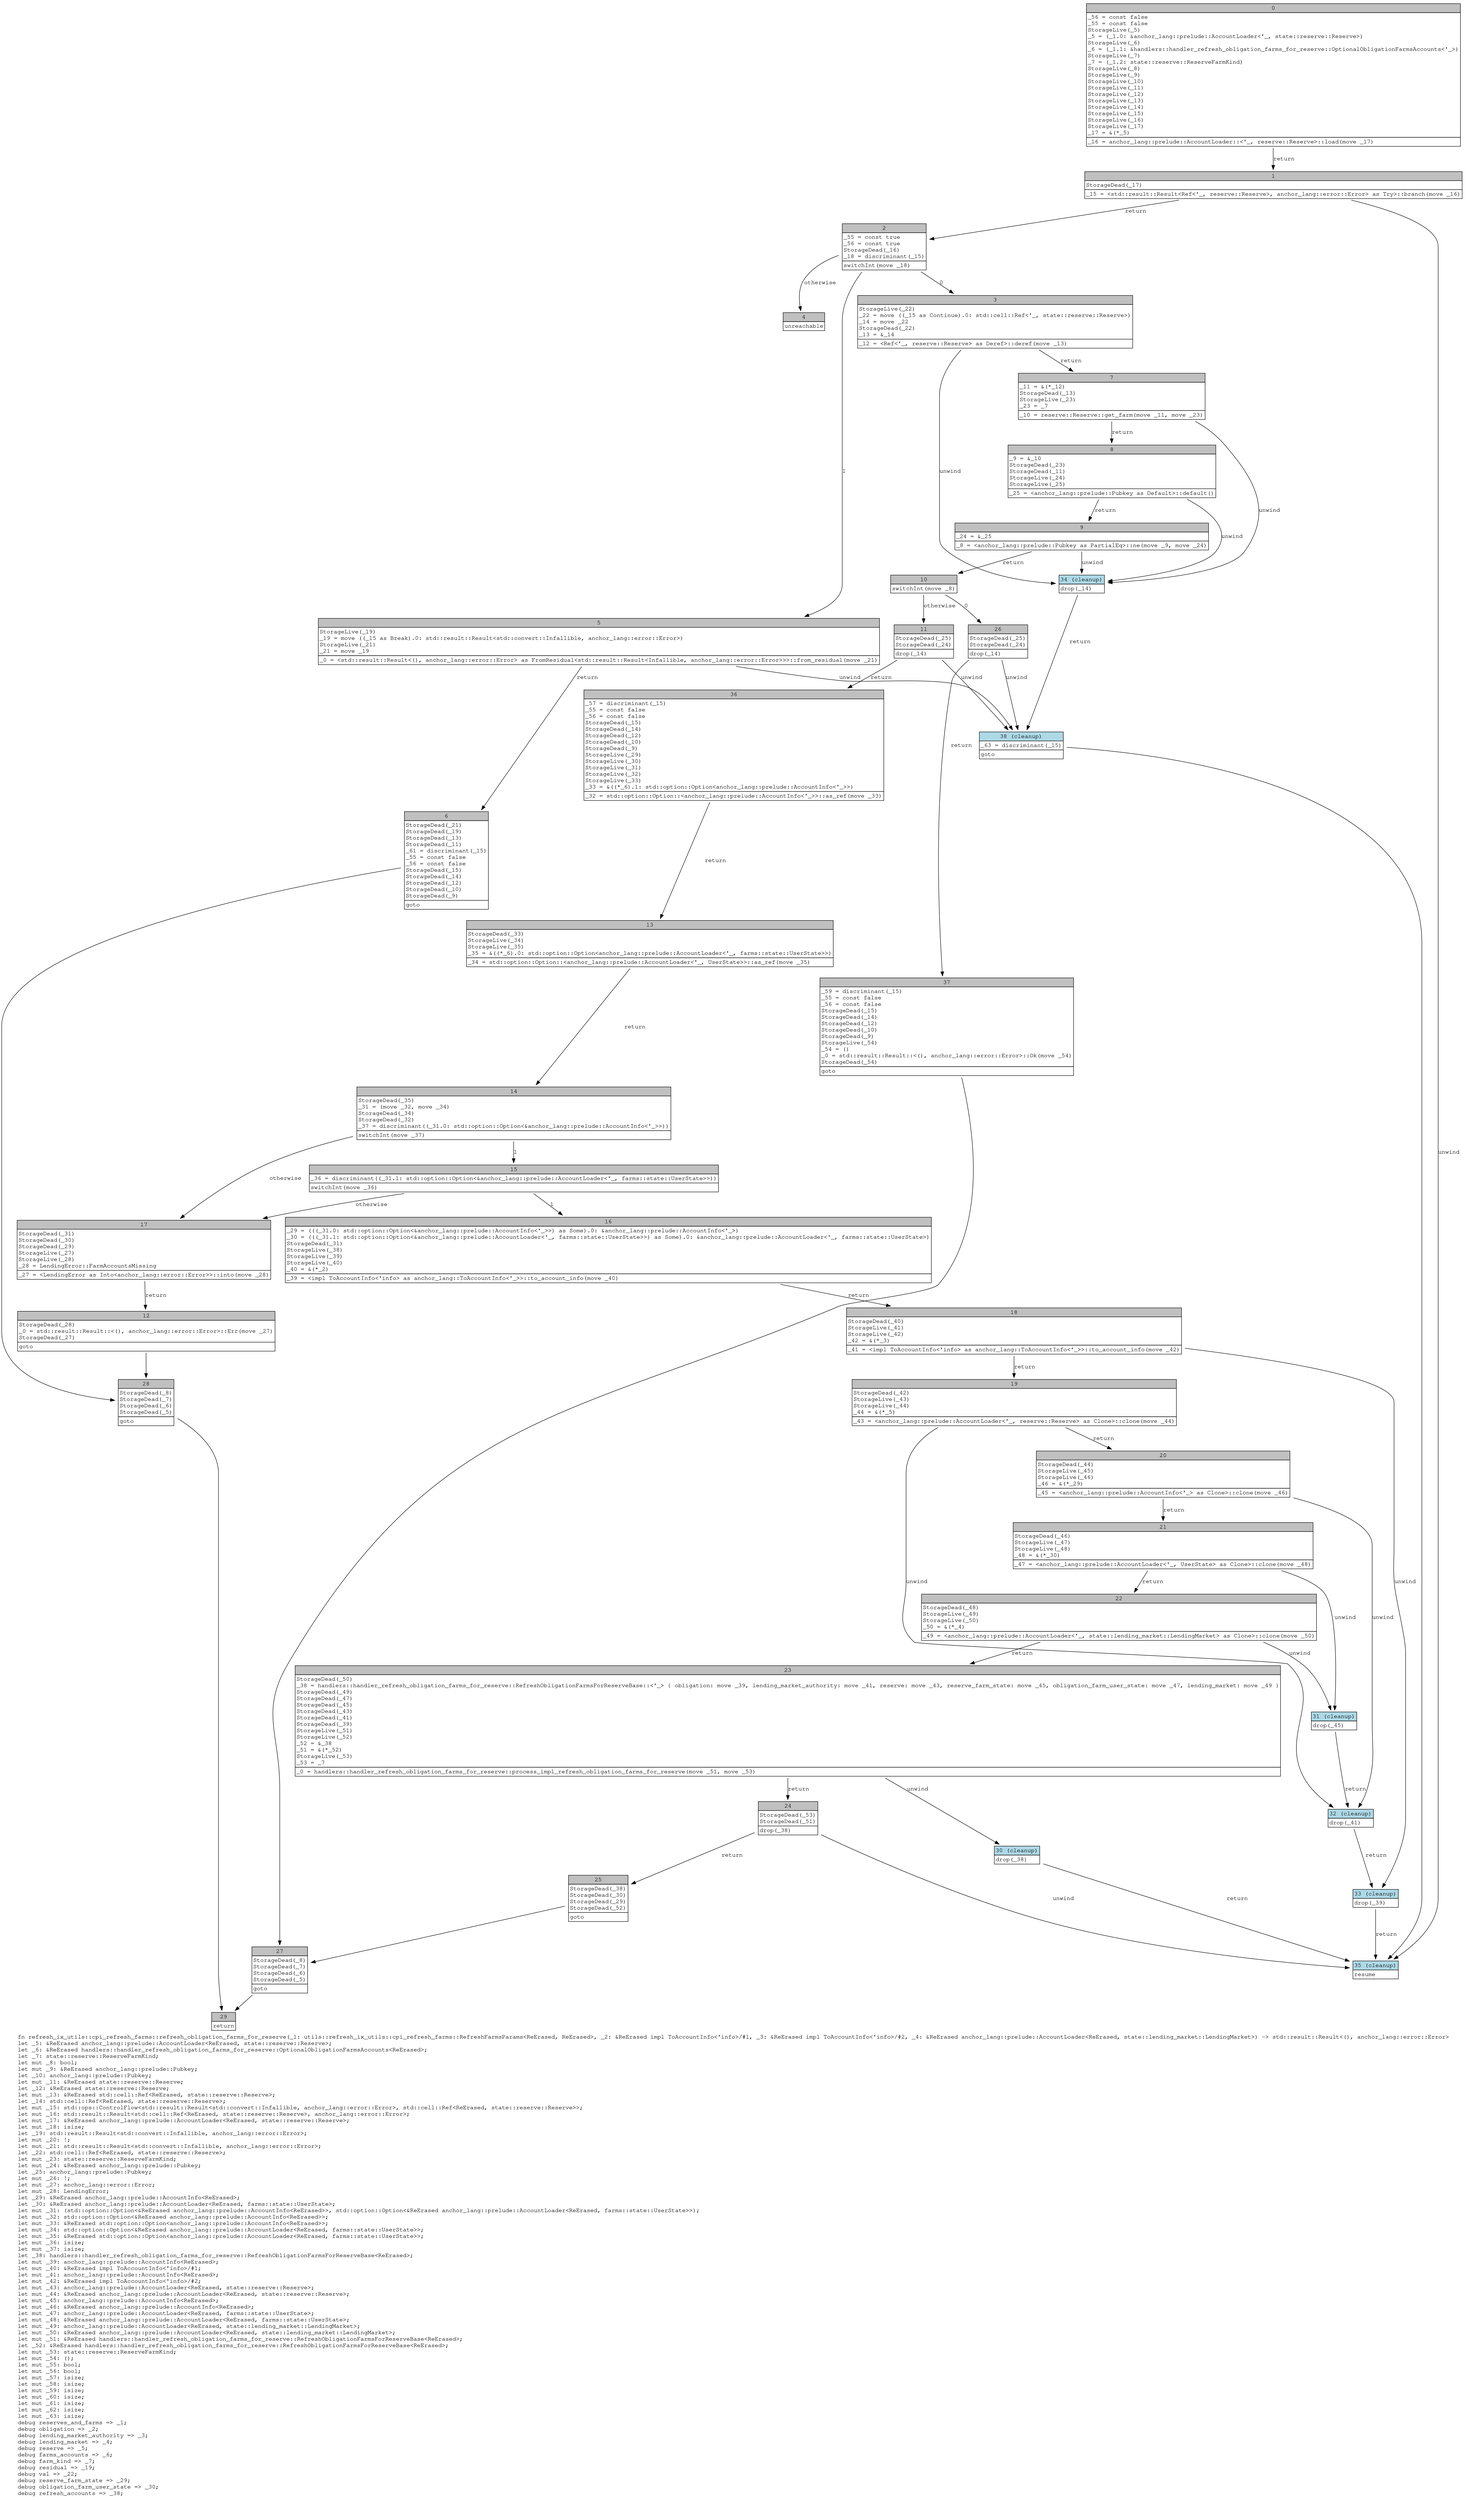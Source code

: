 digraph Mir_0_2738 {
    graph [fontname="Courier, monospace"];
    node [fontname="Courier, monospace"];
    edge [fontname="Courier, monospace"];
    label=<fn refresh_ix_utils::cpi_refresh_farms::refresh_obligation_farms_for_reserve(_1: utils::refresh_ix_utils::cpi_refresh_farms::RefreshFarmsParams&lt;ReErased, ReErased&gt;, _2: &amp;ReErased impl ToAccountInfo&lt;'info&gt;/#1, _3: &amp;ReErased impl ToAccountInfo&lt;'info&gt;/#2, _4: &amp;ReErased anchor_lang::prelude::AccountLoader&lt;ReErased, state::lending_market::LendingMarket&gt;) -&gt; std::result::Result&lt;(), anchor_lang::error::Error&gt;<br align="left"/>let _5: &amp;ReErased anchor_lang::prelude::AccountLoader&lt;ReErased, state::reserve::Reserve&gt;;<br align="left"/>let _6: &amp;ReErased handlers::handler_refresh_obligation_farms_for_reserve::OptionalObligationFarmsAccounts&lt;ReErased&gt;;<br align="left"/>let _7: state::reserve::ReserveFarmKind;<br align="left"/>let mut _8: bool;<br align="left"/>let mut _9: &amp;ReErased anchor_lang::prelude::Pubkey;<br align="left"/>let _10: anchor_lang::prelude::Pubkey;<br align="left"/>let mut _11: &amp;ReErased state::reserve::Reserve;<br align="left"/>let _12: &amp;ReErased state::reserve::Reserve;<br align="left"/>let mut _13: &amp;ReErased std::cell::Ref&lt;ReErased, state::reserve::Reserve&gt;;<br align="left"/>let _14: std::cell::Ref&lt;ReErased, state::reserve::Reserve&gt;;<br align="left"/>let mut _15: std::ops::ControlFlow&lt;std::result::Result&lt;std::convert::Infallible, anchor_lang::error::Error&gt;, std::cell::Ref&lt;ReErased, state::reserve::Reserve&gt;&gt;;<br align="left"/>let mut _16: std::result::Result&lt;std::cell::Ref&lt;ReErased, state::reserve::Reserve&gt;, anchor_lang::error::Error&gt;;<br align="left"/>let mut _17: &amp;ReErased anchor_lang::prelude::AccountLoader&lt;ReErased, state::reserve::Reserve&gt;;<br align="left"/>let mut _18: isize;<br align="left"/>let _19: std::result::Result&lt;std::convert::Infallible, anchor_lang::error::Error&gt;;<br align="left"/>let mut _20: !;<br align="left"/>let mut _21: std::result::Result&lt;std::convert::Infallible, anchor_lang::error::Error&gt;;<br align="left"/>let _22: std::cell::Ref&lt;ReErased, state::reserve::Reserve&gt;;<br align="left"/>let mut _23: state::reserve::ReserveFarmKind;<br align="left"/>let mut _24: &amp;ReErased anchor_lang::prelude::Pubkey;<br align="left"/>let _25: anchor_lang::prelude::Pubkey;<br align="left"/>let mut _26: !;<br align="left"/>let mut _27: anchor_lang::error::Error;<br align="left"/>let mut _28: LendingError;<br align="left"/>let _29: &amp;ReErased anchor_lang::prelude::AccountInfo&lt;ReErased&gt;;<br align="left"/>let _30: &amp;ReErased anchor_lang::prelude::AccountLoader&lt;ReErased, farms::state::UserState&gt;;<br align="left"/>let mut _31: (std::option::Option&lt;&amp;ReErased anchor_lang::prelude::AccountInfo&lt;ReErased&gt;&gt;, std::option::Option&lt;&amp;ReErased anchor_lang::prelude::AccountLoader&lt;ReErased, farms::state::UserState&gt;&gt;);<br align="left"/>let mut _32: std::option::Option&lt;&amp;ReErased anchor_lang::prelude::AccountInfo&lt;ReErased&gt;&gt;;<br align="left"/>let mut _33: &amp;ReErased std::option::Option&lt;anchor_lang::prelude::AccountInfo&lt;ReErased&gt;&gt;;<br align="left"/>let mut _34: std::option::Option&lt;&amp;ReErased anchor_lang::prelude::AccountLoader&lt;ReErased, farms::state::UserState&gt;&gt;;<br align="left"/>let mut _35: &amp;ReErased std::option::Option&lt;anchor_lang::prelude::AccountLoader&lt;ReErased, farms::state::UserState&gt;&gt;;<br align="left"/>let mut _36: isize;<br align="left"/>let mut _37: isize;<br align="left"/>let _38: handlers::handler_refresh_obligation_farms_for_reserve::RefreshObligationFarmsForReserveBase&lt;ReErased&gt;;<br align="left"/>let mut _39: anchor_lang::prelude::AccountInfo&lt;ReErased&gt;;<br align="left"/>let mut _40: &amp;ReErased impl ToAccountInfo&lt;'info&gt;/#1;<br align="left"/>let mut _41: anchor_lang::prelude::AccountInfo&lt;ReErased&gt;;<br align="left"/>let mut _42: &amp;ReErased impl ToAccountInfo&lt;'info&gt;/#2;<br align="left"/>let mut _43: anchor_lang::prelude::AccountLoader&lt;ReErased, state::reserve::Reserve&gt;;<br align="left"/>let mut _44: &amp;ReErased anchor_lang::prelude::AccountLoader&lt;ReErased, state::reserve::Reserve&gt;;<br align="left"/>let mut _45: anchor_lang::prelude::AccountInfo&lt;ReErased&gt;;<br align="left"/>let mut _46: &amp;ReErased anchor_lang::prelude::AccountInfo&lt;ReErased&gt;;<br align="left"/>let mut _47: anchor_lang::prelude::AccountLoader&lt;ReErased, farms::state::UserState&gt;;<br align="left"/>let mut _48: &amp;ReErased anchor_lang::prelude::AccountLoader&lt;ReErased, farms::state::UserState&gt;;<br align="left"/>let mut _49: anchor_lang::prelude::AccountLoader&lt;ReErased, state::lending_market::LendingMarket&gt;;<br align="left"/>let mut _50: &amp;ReErased anchor_lang::prelude::AccountLoader&lt;ReErased, state::lending_market::LendingMarket&gt;;<br align="left"/>let mut _51: &amp;ReErased handlers::handler_refresh_obligation_farms_for_reserve::RefreshObligationFarmsForReserveBase&lt;ReErased&gt;;<br align="left"/>let _52: &amp;ReErased handlers::handler_refresh_obligation_farms_for_reserve::RefreshObligationFarmsForReserveBase&lt;ReErased&gt;;<br align="left"/>let mut _53: state::reserve::ReserveFarmKind;<br align="left"/>let mut _54: ();<br align="left"/>let mut _55: bool;<br align="left"/>let mut _56: bool;<br align="left"/>let mut _57: isize;<br align="left"/>let mut _58: isize;<br align="left"/>let mut _59: isize;<br align="left"/>let mut _60: isize;<br align="left"/>let mut _61: isize;<br align="left"/>let mut _62: isize;<br align="left"/>let mut _63: isize;<br align="left"/>debug reserves_and_farms =&gt; _1;<br align="left"/>debug obligation =&gt; _2;<br align="left"/>debug lending_market_authority =&gt; _3;<br align="left"/>debug lending_market =&gt; _4;<br align="left"/>debug reserve =&gt; _5;<br align="left"/>debug farms_accounts =&gt; _6;<br align="left"/>debug farm_kind =&gt; _7;<br align="left"/>debug residual =&gt; _19;<br align="left"/>debug val =&gt; _22;<br align="left"/>debug reserve_farm_state =&gt; _29;<br align="left"/>debug obligation_farm_user_state =&gt; _30;<br align="left"/>debug refresh_accounts =&gt; _38;<br align="left"/>>;
    bb0__0_2738 [shape="none", label=<<table border="0" cellborder="1" cellspacing="0"><tr><td bgcolor="gray" align="center" colspan="1">0</td></tr><tr><td align="left" balign="left">_56 = const false<br/>_55 = const false<br/>StorageLive(_5)<br/>_5 = (_1.0: &amp;anchor_lang::prelude::AccountLoader&lt;'_, state::reserve::Reserve&gt;)<br/>StorageLive(_6)<br/>_6 = (_1.1: &amp;handlers::handler_refresh_obligation_farms_for_reserve::OptionalObligationFarmsAccounts&lt;'_&gt;)<br/>StorageLive(_7)<br/>_7 = (_1.2: state::reserve::ReserveFarmKind)<br/>StorageLive(_8)<br/>StorageLive(_9)<br/>StorageLive(_10)<br/>StorageLive(_11)<br/>StorageLive(_12)<br/>StorageLive(_13)<br/>StorageLive(_14)<br/>StorageLive(_15)<br/>StorageLive(_16)<br/>StorageLive(_17)<br/>_17 = &amp;(*_5)<br/></td></tr><tr><td align="left">_16 = anchor_lang::prelude::AccountLoader::&lt;'_, reserve::Reserve&gt;::load(move _17)</td></tr></table>>];
    bb1__0_2738 [shape="none", label=<<table border="0" cellborder="1" cellspacing="0"><tr><td bgcolor="gray" align="center" colspan="1">1</td></tr><tr><td align="left" balign="left">StorageDead(_17)<br/></td></tr><tr><td align="left">_15 = &lt;std::result::Result&lt;Ref&lt;'_, reserve::Reserve&gt;, anchor_lang::error::Error&gt; as Try&gt;::branch(move _16)</td></tr></table>>];
    bb2__0_2738 [shape="none", label=<<table border="0" cellborder="1" cellspacing="0"><tr><td bgcolor="gray" align="center" colspan="1">2</td></tr><tr><td align="left" balign="left">_55 = const true<br/>_56 = const true<br/>StorageDead(_16)<br/>_18 = discriminant(_15)<br/></td></tr><tr><td align="left">switchInt(move _18)</td></tr></table>>];
    bb3__0_2738 [shape="none", label=<<table border="0" cellborder="1" cellspacing="0"><tr><td bgcolor="gray" align="center" colspan="1">3</td></tr><tr><td align="left" balign="left">StorageLive(_22)<br/>_22 = move ((_15 as Continue).0: std::cell::Ref&lt;'_, state::reserve::Reserve&gt;)<br/>_14 = move _22<br/>StorageDead(_22)<br/>_13 = &amp;_14<br/></td></tr><tr><td align="left">_12 = &lt;Ref&lt;'_, reserve::Reserve&gt; as Deref&gt;::deref(move _13)</td></tr></table>>];
    bb4__0_2738 [shape="none", label=<<table border="0" cellborder="1" cellspacing="0"><tr><td bgcolor="gray" align="center" colspan="1">4</td></tr><tr><td align="left">unreachable</td></tr></table>>];
    bb5__0_2738 [shape="none", label=<<table border="0" cellborder="1" cellspacing="0"><tr><td bgcolor="gray" align="center" colspan="1">5</td></tr><tr><td align="left" balign="left">StorageLive(_19)<br/>_19 = move ((_15 as Break).0: std::result::Result&lt;std::convert::Infallible, anchor_lang::error::Error&gt;)<br/>StorageLive(_21)<br/>_21 = move _19<br/></td></tr><tr><td align="left">_0 = &lt;std::result::Result&lt;(), anchor_lang::error::Error&gt; as FromResidual&lt;std::result::Result&lt;Infallible, anchor_lang::error::Error&gt;&gt;&gt;::from_residual(move _21)</td></tr></table>>];
    bb6__0_2738 [shape="none", label=<<table border="0" cellborder="1" cellspacing="0"><tr><td bgcolor="gray" align="center" colspan="1">6</td></tr><tr><td align="left" balign="left">StorageDead(_21)<br/>StorageDead(_19)<br/>StorageDead(_13)<br/>StorageDead(_11)<br/>_61 = discriminant(_15)<br/>_55 = const false<br/>_56 = const false<br/>StorageDead(_15)<br/>StorageDead(_14)<br/>StorageDead(_12)<br/>StorageDead(_10)<br/>StorageDead(_9)<br/></td></tr><tr><td align="left">goto</td></tr></table>>];
    bb7__0_2738 [shape="none", label=<<table border="0" cellborder="1" cellspacing="0"><tr><td bgcolor="gray" align="center" colspan="1">7</td></tr><tr><td align="left" balign="left">_11 = &amp;(*_12)<br/>StorageDead(_13)<br/>StorageLive(_23)<br/>_23 = _7<br/></td></tr><tr><td align="left">_10 = reserve::Reserve::get_farm(move _11, move _23)</td></tr></table>>];
    bb8__0_2738 [shape="none", label=<<table border="0" cellborder="1" cellspacing="0"><tr><td bgcolor="gray" align="center" colspan="1">8</td></tr><tr><td align="left" balign="left">_9 = &amp;_10<br/>StorageDead(_23)<br/>StorageDead(_11)<br/>StorageLive(_24)<br/>StorageLive(_25)<br/></td></tr><tr><td align="left">_25 = &lt;anchor_lang::prelude::Pubkey as Default&gt;::default()</td></tr></table>>];
    bb9__0_2738 [shape="none", label=<<table border="0" cellborder="1" cellspacing="0"><tr><td bgcolor="gray" align="center" colspan="1">9</td></tr><tr><td align="left" balign="left">_24 = &amp;_25<br/></td></tr><tr><td align="left">_8 = &lt;anchor_lang::prelude::Pubkey as PartialEq&gt;::ne(move _9, move _24)</td></tr></table>>];
    bb10__0_2738 [shape="none", label=<<table border="0" cellborder="1" cellspacing="0"><tr><td bgcolor="gray" align="center" colspan="1">10</td></tr><tr><td align="left">switchInt(move _8)</td></tr></table>>];
    bb11__0_2738 [shape="none", label=<<table border="0" cellborder="1" cellspacing="0"><tr><td bgcolor="gray" align="center" colspan="1">11</td></tr><tr><td align="left" balign="left">StorageDead(_25)<br/>StorageDead(_24)<br/></td></tr><tr><td align="left">drop(_14)</td></tr></table>>];
    bb12__0_2738 [shape="none", label=<<table border="0" cellborder="1" cellspacing="0"><tr><td bgcolor="gray" align="center" colspan="1">12</td></tr><tr><td align="left" balign="left">StorageDead(_28)<br/>_0 = std::result::Result::&lt;(), anchor_lang::error::Error&gt;::Err(move _27)<br/>StorageDead(_27)<br/></td></tr><tr><td align="left">goto</td></tr></table>>];
    bb13__0_2738 [shape="none", label=<<table border="0" cellborder="1" cellspacing="0"><tr><td bgcolor="gray" align="center" colspan="1">13</td></tr><tr><td align="left" balign="left">StorageDead(_33)<br/>StorageLive(_34)<br/>StorageLive(_35)<br/>_35 = &amp;((*_6).0: std::option::Option&lt;anchor_lang::prelude::AccountLoader&lt;'_, farms::state::UserState&gt;&gt;)<br/></td></tr><tr><td align="left">_34 = std::option::Option::&lt;anchor_lang::prelude::AccountLoader&lt;'_, UserState&gt;&gt;::as_ref(move _35)</td></tr></table>>];
    bb14__0_2738 [shape="none", label=<<table border="0" cellborder="1" cellspacing="0"><tr><td bgcolor="gray" align="center" colspan="1">14</td></tr><tr><td align="left" balign="left">StorageDead(_35)<br/>_31 = (move _32, move _34)<br/>StorageDead(_34)<br/>StorageDead(_32)<br/>_37 = discriminant((_31.0: std::option::Option&lt;&amp;anchor_lang::prelude::AccountInfo&lt;'_&gt;&gt;))<br/></td></tr><tr><td align="left">switchInt(move _37)</td></tr></table>>];
    bb15__0_2738 [shape="none", label=<<table border="0" cellborder="1" cellspacing="0"><tr><td bgcolor="gray" align="center" colspan="1">15</td></tr><tr><td align="left" balign="left">_36 = discriminant((_31.1: std::option::Option&lt;&amp;anchor_lang::prelude::AccountLoader&lt;'_, farms::state::UserState&gt;&gt;))<br/></td></tr><tr><td align="left">switchInt(move _36)</td></tr></table>>];
    bb16__0_2738 [shape="none", label=<<table border="0" cellborder="1" cellspacing="0"><tr><td bgcolor="gray" align="center" colspan="1">16</td></tr><tr><td align="left" balign="left">_29 = (((_31.0: std::option::Option&lt;&amp;anchor_lang::prelude::AccountInfo&lt;'_&gt;&gt;) as Some).0: &amp;anchor_lang::prelude::AccountInfo&lt;'_&gt;)<br/>_30 = (((_31.1: std::option::Option&lt;&amp;anchor_lang::prelude::AccountLoader&lt;'_, farms::state::UserState&gt;&gt;) as Some).0: &amp;anchor_lang::prelude::AccountLoader&lt;'_, farms::state::UserState&gt;)<br/>StorageDead(_31)<br/>StorageLive(_38)<br/>StorageLive(_39)<br/>StorageLive(_40)<br/>_40 = &amp;(*_2)<br/></td></tr><tr><td align="left">_39 = &lt;impl ToAccountInfo&lt;'info&gt; as anchor_lang::ToAccountInfo&lt;'_&gt;&gt;::to_account_info(move _40)</td></tr></table>>];
    bb17__0_2738 [shape="none", label=<<table border="0" cellborder="1" cellspacing="0"><tr><td bgcolor="gray" align="center" colspan="1">17</td></tr><tr><td align="left" balign="left">StorageDead(_31)<br/>StorageDead(_30)<br/>StorageDead(_29)<br/>StorageLive(_27)<br/>StorageLive(_28)<br/>_28 = LendingError::FarmAccountsMissing<br/></td></tr><tr><td align="left">_27 = &lt;LendingError as Into&lt;anchor_lang::error::Error&gt;&gt;::into(move _28)</td></tr></table>>];
    bb18__0_2738 [shape="none", label=<<table border="0" cellborder="1" cellspacing="0"><tr><td bgcolor="gray" align="center" colspan="1">18</td></tr><tr><td align="left" balign="left">StorageDead(_40)<br/>StorageLive(_41)<br/>StorageLive(_42)<br/>_42 = &amp;(*_3)<br/></td></tr><tr><td align="left">_41 = &lt;impl ToAccountInfo&lt;'info&gt; as anchor_lang::ToAccountInfo&lt;'_&gt;&gt;::to_account_info(move _42)</td></tr></table>>];
    bb19__0_2738 [shape="none", label=<<table border="0" cellborder="1" cellspacing="0"><tr><td bgcolor="gray" align="center" colspan="1">19</td></tr><tr><td align="left" balign="left">StorageDead(_42)<br/>StorageLive(_43)<br/>StorageLive(_44)<br/>_44 = &amp;(*_5)<br/></td></tr><tr><td align="left">_43 = &lt;anchor_lang::prelude::AccountLoader&lt;'_, reserve::Reserve&gt; as Clone&gt;::clone(move _44)</td></tr></table>>];
    bb20__0_2738 [shape="none", label=<<table border="0" cellborder="1" cellspacing="0"><tr><td bgcolor="gray" align="center" colspan="1">20</td></tr><tr><td align="left" balign="left">StorageDead(_44)<br/>StorageLive(_45)<br/>StorageLive(_46)<br/>_46 = &amp;(*_29)<br/></td></tr><tr><td align="left">_45 = &lt;anchor_lang::prelude::AccountInfo&lt;'_&gt; as Clone&gt;::clone(move _46)</td></tr></table>>];
    bb21__0_2738 [shape="none", label=<<table border="0" cellborder="1" cellspacing="0"><tr><td bgcolor="gray" align="center" colspan="1">21</td></tr><tr><td align="left" balign="left">StorageDead(_46)<br/>StorageLive(_47)<br/>StorageLive(_48)<br/>_48 = &amp;(*_30)<br/></td></tr><tr><td align="left">_47 = &lt;anchor_lang::prelude::AccountLoader&lt;'_, UserState&gt; as Clone&gt;::clone(move _48)</td></tr></table>>];
    bb22__0_2738 [shape="none", label=<<table border="0" cellborder="1" cellspacing="0"><tr><td bgcolor="gray" align="center" colspan="1">22</td></tr><tr><td align="left" balign="left">StorageDead(_48)<br/>StorageLive(_49)<br/>StorageLive(_50)<br/>_50 = &amp;(*_4)<br/></td></tr><tr><td align="left">_49 = &lt;anchor_lang::prelude::AccountLoader&lt;'_, state::lending_market::LendingMarket&gt; as Clone&gt;::clone(move _50)</td></tr></table>>];
    bb23__0_2738 [shape="none", label=<<table border="0" cellborder="1" cellspacing="0"><tr><td bgcolor="gray" align="center" colspan="1">23</td></tr><tr><td align="left" balign="left">StorageDead(_50)<br/>_38 = handlers::handler_refresh_obligation_farms_for_reserve::RefreshObligationFarmsForReserveBase::&lt;'_&gt; { obligation: move _39, lending_market_authority: move _41, reserve: move _43, reserve_farm_state: move _45, obligation_farm_user_state: move _47, lending_market: move _49 }<br/>StorageDead(_49)<br/>StorageDead(_47)<br/>StorageDead(_45)<br/>StorageDead(_43)<br/>StorageDead(_41)<br/>StorageDead(_39)<br/>StorageLive(_51)<br/>StorageLive(_52)<br/>_52 = &amp;_38<br/>_51 = &amp;(*_52)<br/>StorageLive(_53)<br/>_53 = _7<br/></td></tr><tr><td align="left">_0 = handlers::handler_refresh_obligation_farms_for_reserve::process_impl_refresh_obligation_farms_for_reserve(move _51, move _53)</td></tr></table>>];
    bb24__0_2738 [shape="none", label=<<table border="0" cellborder="1" cellspacing="0"><tr><td bgcolor="gray" align="center" colspan="1">24</td></tr><tr><td align="left" balign="left">StorageDead(_53)<br/>StorageDead(_51)<br/></td></tr><tr><td align="left">drop(_38)</td></tr></table>>];
    bb25__0_2738 [shape="none", label=<<table border="0" cellborder="1" cellspacing="0"><tr><td bgcolor="gray" align="center" colspan="1">25</td></tr><tr><td align="left" balign="left">StorageDead(_38)<br/>StorageDead(_30)<br/>StorageDead(_29)<br/>StorageDead(_52)<br/></td></tr><tr><td align="left">goto</td></tr></table>>];
    bb26__0_2738 [shape="none", label=<<table border="0" cellborder="1" cellspacing="0"><tr><td bgcolor="gray" align="center" colspan="1">26</td></tr><tr><td align="left" balign="left">StorageDead(_25)<br/>StorageDead(_24)<br/></td></tr><tr><td align="left">drop(_14)</td></tr></table>>];
    bb27__0_2738 [shape="none", label=<<table border="0" cellborder="1" cellspacing="0"><tr><td bgcolor="gray" align="center" colspan="1">27</td></tr><tr><td align="left" balign="left">StorageDead(_8)<br/>StorageDead(_7)<br/>StorageDead(_6)<br/>StorageDead(_5)<br/></td></tr><tr><td align="left">goto</td></tr></table>>];
    bb28__0_2738 [shape="none", label=<<table border="0" cellborder="1" cellspacing="0"><tr><td bgcolor="gray" align="center" colspan="1">28</td></tr><tr><td align="left" balign="left">StorageDead(_8)<br/>StorageDead(_7)<br/>StorageDead(_6)<br/>StorageDead(_5)<br/></td></tr><tr><td align="left">goto</td></tr></table>>];
    bb29__0_2738 [shape="none", label=<<table border="0" cellborder="1" cellspacing="0"><tr><td bgcolor="gray" align="center" colspan="1">29</td></tr><tr><td align="left">return</td></tr></table>>];
    bb30__0_2738 [shape="none", label=<<table border="0" cellborder="1" cellspacing="0"><tr><td bgcolor="lightblue" align="center" colspan="1">30 (cleanup)</td></tr><tr><td align="left">drop(_38)</td></tr></table>>];
    bb31__0_2738 [shape="none", label=<<table border="0" cellborder="1" cellspacing="0"><tr><td bgcolor="lightblue" align="center" colspan="1">31 (cleanup)</td></tr><tr><td align="left">drop(_45)</td></tr></table>>];
    bb32__0_2738 [shape="none", label=<<table border="0" cellborder="1" cellspacing="0"><tr><td bgcolor="lightblue" align="center" colspan="1">32 (cleanup)</td></tr><tr><td align="left">drop(_41)</td></tr></table>>];
    bb33__0_2738 [shape="none", label=<<table border="0" cellborder="1" cellspacing="0"><tr><td bgcolor="lightblue" align="center" colspan="1">33 (cleanup)</td></tr><tr><td align="left">drop(_39)</td></tr></table>>];
    bb34__0_2738 [shape="none", label=<<table border="0" cellborder="1" cellspacing="0"><tr><td bgcolor="lightblue" align="center" colspan="1">34 (cleanup)</td></tr><tr><td align="left">drop(_14)</td></tr></table>>];
    bb35__0_2738 [shape="none", label=<<table border="0" cellborder="1" cellspacing="0"><tr><td bgcolor="lightblue" align="center" colspan="1">35 (cleanup)</td></tr><tr><td align="left">resume</td></tr></table>>];
    bb36__0_2738 [shape="none", label=<<table border="0" cellborder="1" cellspacing="0"><tr><td bgcolor="gray" align="center" colspan="1">36</td></tr><tr><td align="left" balign="left">_57 = discriminant(_15)<br/>_55 = const false<br/>_56 = const false<br/>StorageDead(_15)<br/>StorageDead(_14)<br/>StorageDead(_12)<br/>StorageDead(_10)<br/>StorageDead(_9)<br/>StorageLive(_29)<br/>StorageLive(_30)<br/>StorageLive(_31)<br/>StorageLive(_32)<br/>StorageLive(_33)<br/>_33 = &amp;((*_6).1: std::option::Option&lt;anchor_lang::prelude::AccountInfo&lt;'_&gt;&gt;)<br/></td></tr><tr><td align="left">_32 = std::option::Option::&lt;anchor_lang::prelude::AccountInfo&lt;'_&gt;&gt;::as_ref(move _33)</td></tr></table>>];
    bb37__0_2738 [shape="none", label=<<table border="0" cellborder="1" cellspacing="0"><tr><td bgcolor="gray" align="center" colspan="1">37</td></tr><tr><td align="left" balign="left">_59 = discriminant(_15)<br/>_55 = const false<br/>_56 = const false<br/>StorageDead(_15)<br/>StorageDead(_14)<br/>StorageDead(_12)<br/>StorageDead(_10)<br/>StorageDead(_9)<br/>StorageLive(_54)<br/>_54 = ()<br/>_0 = std::result::Result::&lt;(), anchor_lang::error::Error&gt;::Ok(move _54)<br/>StorageDead(_54)<br/></td></tr><tr><td align="left">goto</td></tr></table>>];
    bb38__0_2738 [shape="none", label=<<table border="0" cellborder="1" cellspacing="0"><tr><td bgcolor="lightblue" align="center" colspan="1">38 (cleanup)</td></tr><tr><td align="left" balign="left">_63 = discriminant(_15)<br/></td></tr><tr><td align="left">goto</td></tr></table>>];
    bb0__0_2738 -> bb1__0_2738 [label="return"];
    bb1__0_2738 -> bb2__0_2738 [label="return"];
    bb1__0_2738 -> bb35__0_2738 [label="unwind"];
    bb2__0_2738 -> bb3__0_2738 [label="0"];
    bb2__0_2738 -> bb5__0_2738 [label="1"];
    bb2__0_2738 -> bb4__0_2738 [label="otherwise"];
    bb3__0_2738 -> bb7__0_2738 [label="return"];
    bb3__0_2738 -> bb34__0_2738 [label="unwind"];
    bb5__0_2738 -> bb6__0_2738 [label="return"];
    bb5__0_2738 -> bb38__0_2738 [label="unwind"];
    bb6__0_2738 -> bb28__0_2738 [label=""];
    bb7__0_2738 -> bb8__0_2738 [label="return"];
    bb7__0_2738 -> bb34__0_2738 [label="unwind"];
    bb8__0_2738 -> bb9__0_2738 [label="return"];
    bb8__0_2738 -> bb34__0_2738 [label="unwind"];
    bb9__0_2738 -> bb10__0_2738 [label="return"];
    bb9__0_2738 -> bb34__0_2738 [label="unwind"];
    bb10__0_2738 -> bb26__0_2738 [label="0"];
    bb10__0_2738 -> bb11__0_2738 [label="otherwise"];
    bb11__0_2738 -> bb36__0_2738 [label="return"];
    bb11__0_2738 -> bb38__0_2738 [label="unwind"];
    bb12__0_2738 -> bb28__0_2738 [label=""];
    bb13__0_2738 -> bb14__0_2738 [label="return"];
    bb14__0_2738 -> bb15__0_2738 [label="1"];
    bb14__0_2738 -> bb17__0_2738 [label="otherwise"];
    bb15__0_2738 -> bb16__0_2738 [label="1"];
    bb15__0_2738 -> bb17__0_2738 [label="otherwise"];
    bb16__0_2738 -> bb18__0_2738 [label="return"];
    bb17__0_2738 -> bb12__0_2738 [label="return"];
    bb18__0_2738 -> bb19__0_2738 [label="return"];
    bb18__0_2738 -> bb33__0_2738 [label="unwind"];
    bb19__0_2738 -> bb20__0_2738 [label="return"];
    bb19__0_2738 -> bb32__0_2738 [label="unwind"];
    bb20__0_2738 -> bb21__0_2738 [label="return"];
    bb20__0_2738 -> bb32__0_2738 [label="unwind"];
    bb21__0_2738 -> bb22__0_2738 [label="return"];
    bb21__0_2738 -> bb31__0_2738 [label="unwind"];
    bb22__0_2738 -> bb23__0_2738 [label="return"];
    bb22__0_2738 -> bb31__0_2738 [label="unwind"];
    bb23__0_2738 -> bb24__0_2738 [label="return"];
    bb23__0_2738 -> bb30__0_2738 [label="unwind"];
    bb24__0_2738 -> bb25__0_2738 [label="return"];
    bb24__0_2738 -> bb35__0_2738 [label="unwind"];
    bb25__0_2738 -> bb27__0_2738 [label=""];
    bb26__0_2738 -> bb37__0_2738 [label="return"];
    bb26__0_2738 -> bb38__0_2738 [label="unwind"];
    bb27__0_2738 -> bb29__0_2738 [label=""];
    bb28__0_2738 -> bb29__0_2738 [label=""];
    bb30__0_2738 -> bb35__0_2738 [label="return"];
    bb31__0_2738 -> bb32__0_2738 [label="return"];
    bb32__0_2738 -> bb33__0_2738 [label="return"];
    bb33__0_2738 -> bb35__0_2738 [label="return"];
    bb34__0_2738 -> bb38__0_2738 [label="return"];
    bb36__0_2738 -> bb13__0_2738 [label="return"];
    bb37__0_2738 -> bb27__0_2738 [label=""];
    bb38__0_2738 -> bb35__0_2738 [label=""];
}
